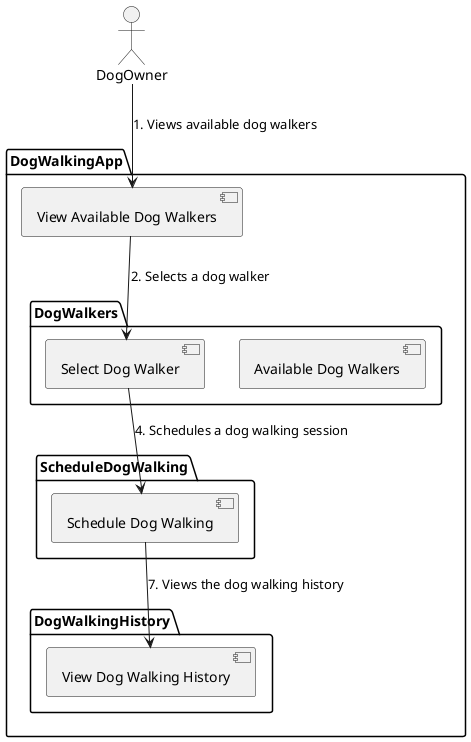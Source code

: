 @startuml

actor DogOwner as DO

package DogWalkingApp {
  package DogWalkers {
    [Available Dog Walkers]
    [Select Dog Walker]
  }

  package ScheduleDogWalking {
    [Schedule Dog Walking]
  }

  package DogWalkingHistory {
    [View Dog Walking History]
  }

  DO --> [View Available Dog Walkers] : 1. Views available dog walkers
  [View Available Dog Walkers] --> [Select Dog Walker] : 2. Selects a dog walker
  [Select Dog Walker] --> [Schedule Dog Walking] : 4. Schedules a dog walking session
  [Schedule Dog Walking] --> [View Dog Walking History] : 7. Views the dog walking history
}

@enduml